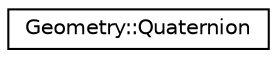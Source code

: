 digraph "Graphical Class Hierarchy"
{
  edge [fontname="Helvetica",fontsize="10",labelfontname="Helvetica",labelfontsize="10"];
  node [fontname="Helvetica",fontsize="10",shape=record];
  rankdir="LR";
  Node1 [label="Geometry::Quaternion",height=0.2,width=0.4,color="black", fillcolor="white", style="filled",URL="$classGeometry_1_1Quaternion.html"];
}
